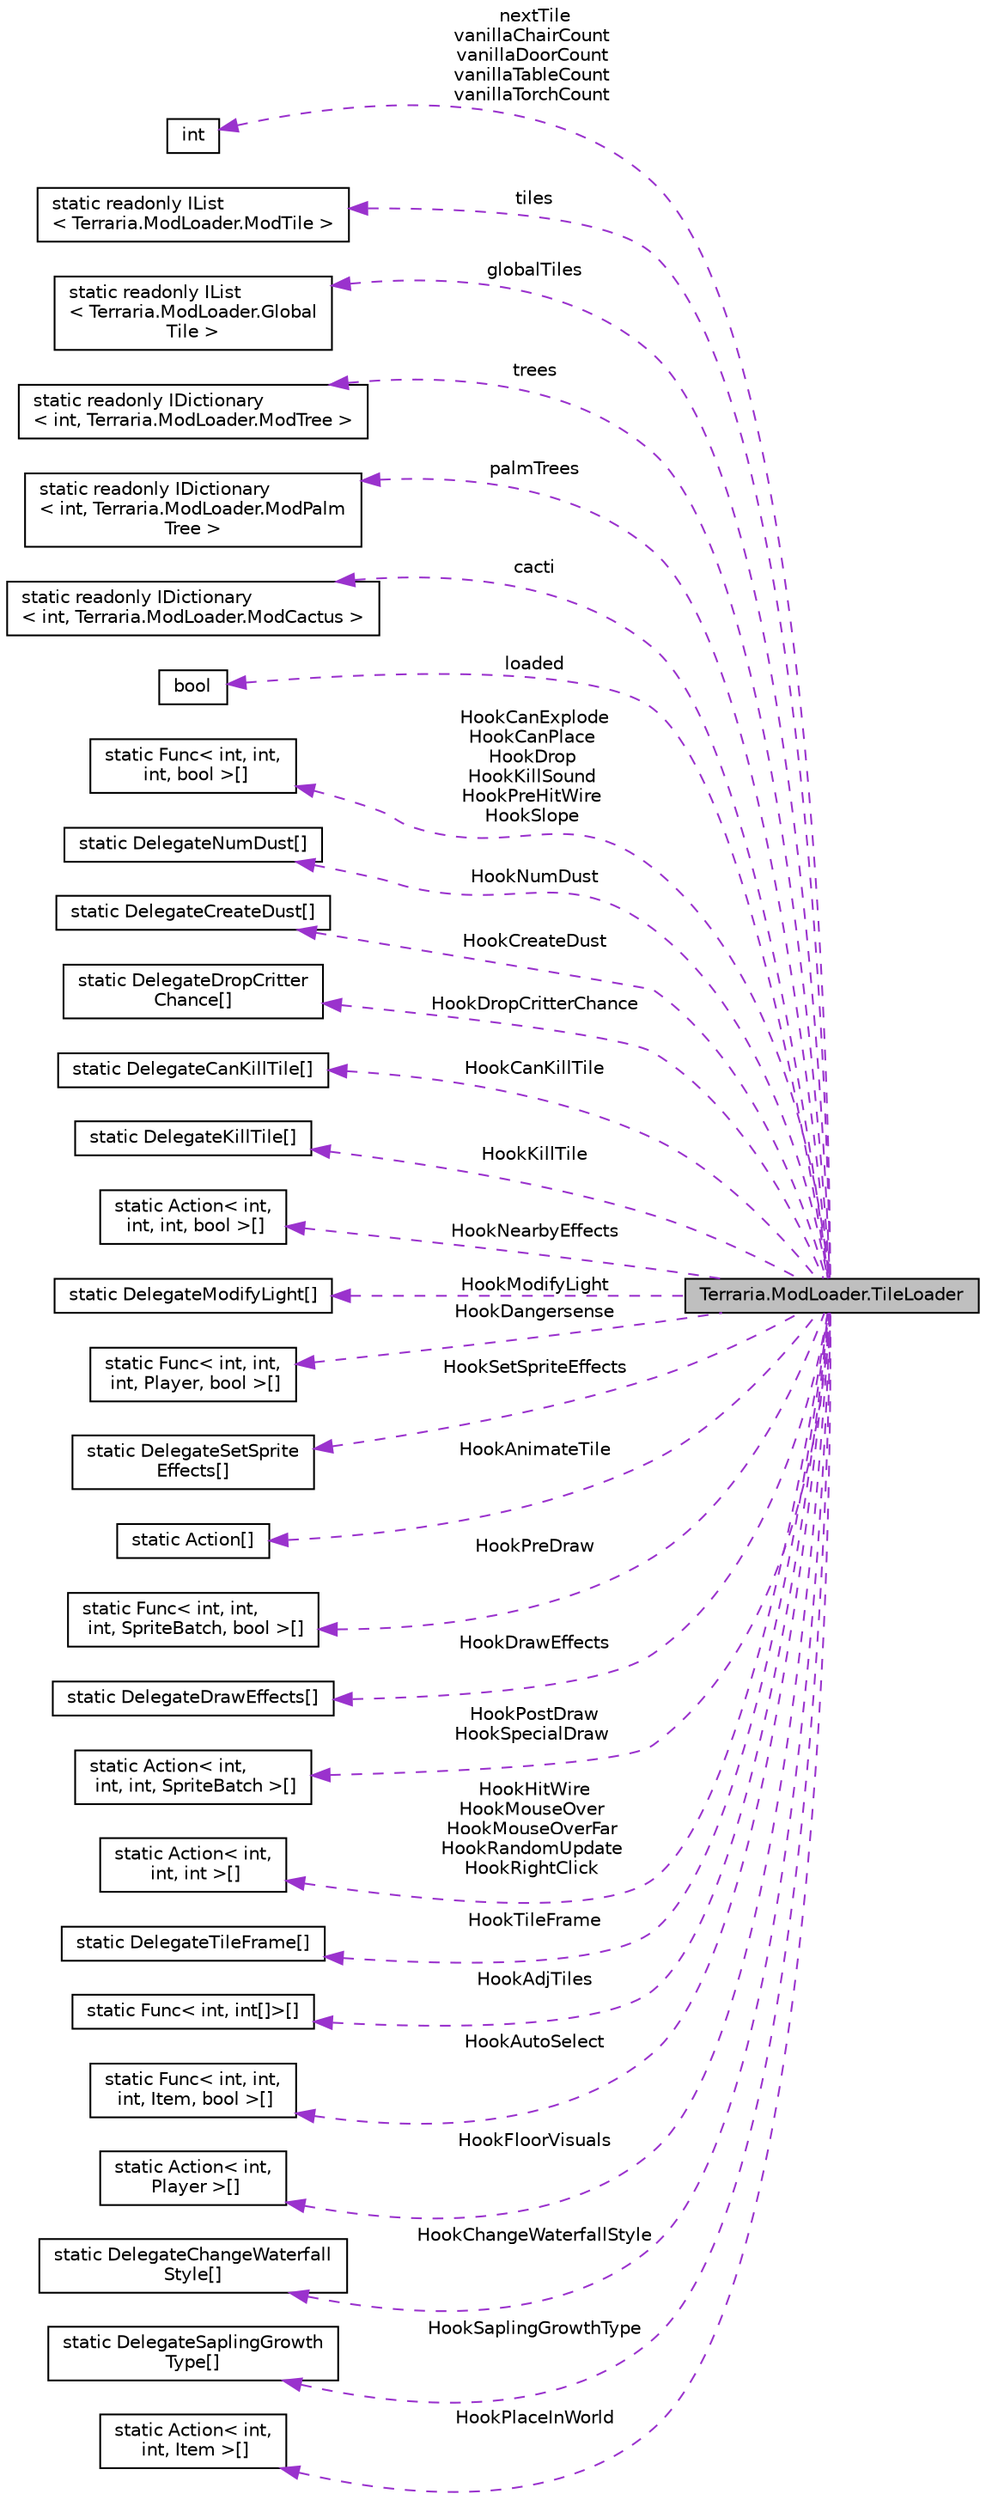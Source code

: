 digraph "Terraria.ModLoader.TileLoader"
{
 // LATEX_PDF_SIZE
  edge [fontname="Helvetica",fontsize="10",labelfontname="Helvetica",labelfontsize="10"];
  node [fontname="Helvetica",fontsize="10",shape=record];
  rankdir="LR";
  Node1 [label="Terraria.ModLoader.TileLoader",height=0.2,width=0.4,color="black", fillcolor="grey75", style="filled", fontcolor="black",tooltip="This serves as the central class from which tile-related functions are supported and carried out."];
  Node2 -> Node1 [dir="back",color="darkorchid3",fontsize="10",style="dashed",label=" nextTile\nvanillaChairCount\nvanillaDoorCount\nvanillaTableCount\nvanillaTorchCount" ,fontname="Helvetica"];
  Node2 [label="int",height=0.2,width=0.4,color="black", fillcolor="white", style="filled",tooltip=" "];
  Node3 -> Node1 [dir="back",color="darkorchid3",fontsize="10",style="dashed",label=" tiles" ,fontname="Helvetica"];
  Node3 [label="static readonly IList\l\< Terraria.ModLoader.ModTile \>",height=0.2,width=0.4,color="black", fillcolor="white", style="filled",tooltip=" "];
  Node4 -> Node1 [dir="back",color="darkorchid3",fontsize="10",style="dashed",label=" globalTiles" ,fontname="Helvetica"];
  Node4 [label="static readonly IList\l\< Terraria.ModLoader.Global\lTile \>",height=0.2,width=0.4,color="black", fillcolor="white", style="filled",tooltip=" "];
  Node5 -> Node1 [dir="back",color="darkorchid3",fontsize="10",style="dashed",label=" trees" ,fontname="Helvetica"];
  Node5 [label="static readonly IDictionary\l\< int, Terraria.ModLoader.ModTree \>",height=0.2,width=0.4,color="black", fillcolor="white", style="filled",tooltip=" "];
  Node6 -> Node1 [dir="back",color="darkorchid3",fontsize="10",style="dashed",label=" palmTrees" ,fontname="Helvetica"];
  Node6 [label="static readonly IDictionary\l\< int, Terraria.ModLoader.ModPalm\lTree \>",height=0.2,width=0.4,color="black", fillcolor="white", style="filled",tooltip=" "];
  Node7 -> Node1 [dir="back",color="darkorchid3",fontsize="10",style="dashed",label=" cacti" ,fontname="Helvetica"];
  Node7 [label="static readonly IDictionary\l\< int, Terraria.ModLoader.ModCactus \>",height=0.2,width=0.4,color="black", fillcolor="white", style="filled",tooltip=" "];
  Node8 -> Node1 [dir="back",color="darkorchid3",fontsize="10",style="dashed",label=" loaded" ,fontname="Helvetica"];
  Node8 [label="bool",height=0.2,width=0.4,color="black", fillcolor="white", style="filled",tooltip=" "];
  Node9 -> Node1 [dir="back",color="darkorchid3",fontsize="10",style="dashed",label=" HookCanExplode\nHookCanPlace\nHookDrop\nHookKillSound\nHookPreHitWire\nHookSlope" ,fontname="Helvetica"];
  Node9 [label="static Func\< int, int,\l int, bool \>[]",height=0.2,width=0.4,color="black", fillcolor="white", style="filled",tooltip=" "];
  Node10 -> Node1 [dir="back",color="darkorchid3",fontsize="10",style="dashed",label=" HookNumDust" ,fontname="Helvetica"];
  Node10 [label="static DelegateNumDust[]",height=0.2,width=0.4,color="black", fillcolor="white", style="filled",tooltip=" "];
  Node11 -> Node1 [dir="back",color="darkorchid3",fontsize="10",style="dashed",label=" HookCreateDust" ,fontname="Helvetica"];
  Node11 [label="static DelegateCreateDust[]",height=0.2,width=0.4,color="black", fillcolor="white", style="filled",tooltip=" "];
  Node12 -> Node1 [dir="back",color="darkorchid3",fontsize="10",style="dashed",label=" HookDropCritterChance" ,fontname="Helvetica"];
  Node12 [label="static DelegateDropCritter\lChance[]",height=0.2,width=0.4,color="black", fillcolor="white", style="filled",tooltip=" "];
  Node13 -> Node1 [dir="back",color="darkorchid3",fontsize="10",style="dashed",label=" HookCanKillTile" ,fontname="Helvetica"];
  Node13 [label="static DelegateCanKillTile[]",height=0.2,width=0.4,color="black", fillcolor="white", style="filled",tooltip=" "];
  Node14 -> Node1 [dir="back",color="darkorchid3",fontsize="10",style="dashed",label=" HookKillTile" ,fontname="Helvetica"];
  Node14 [label="static DelegateKillTile[]",height=0.2,width=0.4,color="black", fillcolor="white", style="filled",tooltip=" "];
  Node15 -> Node1 [dir="back",color="darkorchid3",fontsize="10",style="dashed",label=" HookNearbyEffects" ,fontname="Helvetica"];
  Node15 [label="static Action\< int,\l int, int, bool \>[]",height=0.2,width=0.4,color="black", fillcolor="white", style="filled",tooltip=" "];
  Node16 -> Node1 [dir="back",color="darkorchid3",fontsize="10",style="dashed",label=" HookModifyLight" ,fontname="Helvetica"];
  Node16 [label="static DelegateModifyLight[]",height=0.2,width=0.4,color="black", fillcolor="white", style="filled",tooltip=" "];
  Node17 -> Node1 [dir="back",color="darkorchid3",fontsize="10",style="dashed",label=" HookDangersense" ,fontname="Helvetica"];
  Node17 [label="static Func\< int, int,\l int, Player, bool \>[]",height=0.2,width=0.4,color="black", fillcolor="white", style="filled",tooltip=" "];
  Node18 -> Node1 [dir="back",color="darkorchid3",fontsize="10",style="dashed",label=" HookSetSpriteEffects" ,fontname="Helvetica"];
  Node18 [label="static DelegateSetSprite\lEffects[]",height=0.2,width=0.4,color="black", fillcolor="white", style="filled",tooltip=" "];
  Node19 -> Node1 [dir="back",color="darkorchid3",fontsize="10",style="dashed",label=" HookAnimateTile" ,fontname="Helvetica"];
  Node19 [label="static Action[]",height=0.2,width=0.4,color="black", fillcolor="white", style="filled",tooltip=" "];
  Node20 -> Node1 [dir="back",color="darkorchid3",fontsize="10",style="dashed",label=" HookPreDraw" ,fontname="Helvetica"];
  Node20 [label="static Func\< int, int,\l int, SpriteBatch, bool \>[]",height=0.2,width=0.4,color="black", fillcolor="white", style="filled",tooltip=" "];
  Node21 -> Node1 [dir="back",color="darkorchid3",fontsize="10",style="dashed",label=" HookDrawEffects" ,fontname="Helvetica"];
  Node21 [label="static DelegateDrawEffects[]",height=0.2,width=0.4,color="black", fillcolor="white", style="filled",tooltip=" "];
  Node22 -> Node1 [dir="back",color="darkorchid3",fontsize="10",style="dashed",label=" HookPostDraw\nHookSpecialDraw" ,fontname="Helvetica"];
  Node22 [label="static Action\< int,\l int, int, SpriteBatch \>[]",height=0.2,width=0.4,color="black", fillcolor="white", style="filled",tooltip=" "];
  Node23 -> Node1 [dir="back",color="darkorchid3",fontsize="10",style="dashed",label=" HookHitWire\nHookMouseOver\nHookMouseOverFar\nHookRandomUpdate\nHookRightClick" ,fontname="Helvetica"];
  Node23 [label="static Action\< int,\l int, int \>[]",height=0.2,width=0.4,color="black", fillcolor="white", style="filled",tooltip=" "];
  Node24 -> Node1 [dir="back",color="darkorchid3",fontsize="10",style="dashed",label=" HookTileFrame" ,fontname="Helvetica"];
  Node24 [label="static DelegateTileFrame[]",height=0.2,width=0.4,color="black", fillcolor="white", style="filled",tooltip=" "];
  Node25 -> Node1 [dir="back",color="darkorchid3",fontsize="10",style="dashed",label=" HookAdjTiles" ,fontname="Helvetica"];
  Node25 [label="static Func\< int, int[]\>[]",height=0.2,width=0.4,color="black", fillcolor="white", style="filled",tooltip=" "];
  Node26 -> Node1 [dir="back",color="darkorchid3",fontsize="10",style="dashed",label=" HookAutoSelect" ,fontname="Helvetica"];
  Node26 [label="static Func\< int, int,\l int, Item, bool \>[]",height=0.2,width=0.4,color="black", fillcolor="white", style="filled",tooltip=" "];
  Node27 -> Node1 [dir="back",color="darkorchid3",fontsize="10",style="dashed",label=" HookFloorVisuals" ,fontname="Helvetica"];
  Node27 [label="static Action\< int,\l Player \>[]",height=0.2,width=0.4,color="black", fillcolor="white", style="filled",tooltip=" "];
  Node28 -> Node1 [dir="back",color="darkorchid3",fontsize="10",style="dashed",label=" HookChangeWaterfallStyle" ,fontname="Helvetica"];
  Node28 [label="static DelegateChangeWaterfall\lStyle[]",height=0.2,width=0.4,color="black", fillcolor="white", style="filled",tooltip=" "];
  Node29 -> Node1 [dir="back",color="darkorchid3",fontsize="10",style="dashed",label=" HookSaplingGrowthType" ,fontname="Helvetica"];
  Node29 [label="static DelegateSaplingGrowth\lType[]",height=0.2,width=0.4,color="black", fillcolor="white", style="filled",tooltip=" "];
  Node30 -> Node1 [dir="back",color="darkorchid3",fontsize="10",style="dashed",label=" HookPlaceInWorld" ,fontname="Helvetica"];
  Node30 [label="static Action\< int,\l int, Item \>[]",height=0.2,width=0.4,color="black", fillcolor="white", style="filled",tooltip=" "];
}
